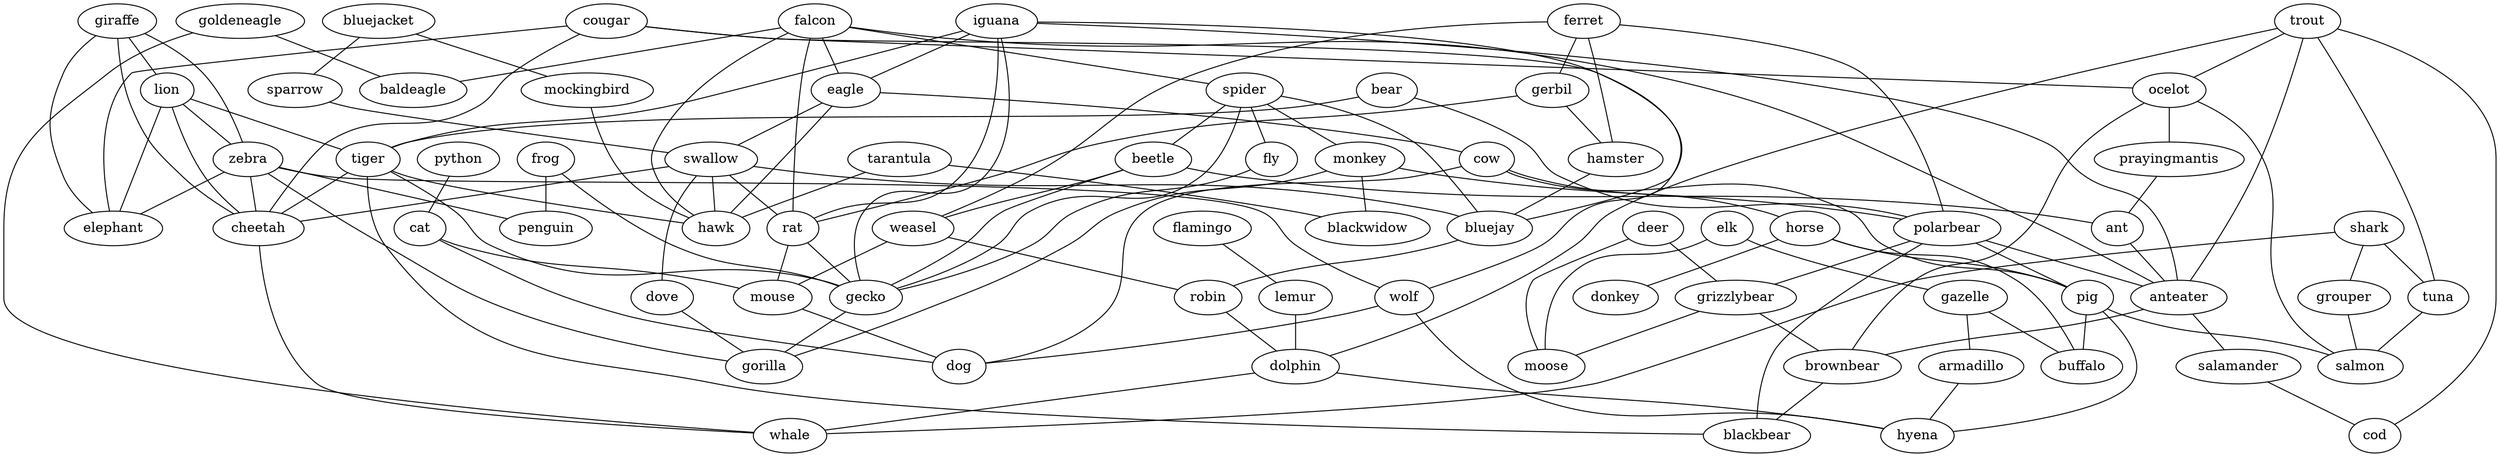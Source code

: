strict graph  {
	bluejacket -- sparrow	 [weight=1];
	bluejacket -- mockingbird	 [weight=1];
	sparrow -- swallow	 [weight=1];
	elk -- gazelle	 [weight=1];
	elk -- moose	 [weight=1];
	cougar -- wolf	 [weight=1];
	cougar -- ocelot	 [weight=1];
	cougar -- elephant	 [weight=1];
	cougar -- cheetah	 [weight=1];
	python -- cat	 [weight=1];
	bear -- polarbear	 [weight=1];
	bear -- tiger	 [weight=1];
	ferret -- gerbil	 [weight=1];
	ferret -- hamster	 [weight=1];
	ferret -- weasel	 [weight=1];
	ferret -- polarbear	 [weight=1];
	giraffe -- lion	 [weight=1];
	giraffe -- zebra	 [weight=1];
	giraffe -- elephant	 [weight=1];
	giraffe -- cheetah	 [weight=1];
	falcon -- spider	 [weight=1];
	falcon -- baldeagle	 [weight=1];
	falcon -- eagle	 [weight=1];
	falcon -- rat	 [weight=1];
	falcon -- anteater	 [weight=1];
	falcon -- hawk	 [weight=1];
	flamingo -- lemur	 [weight=1];
	goldeneagle -- baldeagle	 [weight=1];
	goldeneagle -- whale	 [weight=1];
	spider -- beetle	 [weight=1];
	spider -- monkey	 [weight=1];
	spider -- fly	 [weight=1];
	spider -- bluejay	 [weight=1];
	spider -- gecko	 [weight=1];
	lion -- zebra	 [weight=1];
	lion -- tiger	 [weight=1];
	lion -- elephant	 [weight=1];
	lion -- cheetah	 [weight=1];
	zebra -- wolf	 [weight=1];
	zebra -- penguin	 [weight=1];
	zebra -- elephant	 [weight=1];
	zebra -- cheetah	 [weight=1];
	zebra -- gorilla	 [weight=1];
	beetle -- weasel	 [weight=1];
	beetle -- ant	 [weight=1];
	beetle -- gecko	 [weight=1];
	tarantula -- hawk	 [weight=1];
	tarantula -- blackwidow	 [weight=1];
	iguana -- eagle	 [weight=1];
	iguana -- tiger	 [weight=1];
	iguana -- bluejay	 [weight=1];
	iguana -- rat	 [weight=1];
	iguana -- anteater	 [weight=1];
	iguana -- gecko	 [weight=1];
	trout -- ocelot	 [weight=1];
	trout -- tuna	 [weight=1];
	trout -- dolphin	 [weight=1];
	trout -- anteater	 [weight=1];
	trout -- cod	 [weight=1];
	eagle -- cow	 [weight=1];
	eagle -- swallow	 [weight=1];
	eagle -- hawk	 [weight=1];
	gerbil -- hamster	 [weight=1];
	gerbil -- rat	 [weight=1];
	cow -- horse	 [weight=1];
	cow -- pig	 [weight=1];
	cow -- dog	 [weight=1];
	lemur -- dolphin	 [weight=1];
	wolf -- dog	 [weight=1];
	wolf -- hyena	 [weight=1];
	hamster -- bluejay	 [weight=1];
	swallow -- bluejay	 [weight=1];
	swallow -- rat	 [weight=1];
	swallow -- cheetah	 [weight=1];
	swallow -- hawk	 [weight=1];
	swallow -- dove	 [weight=1];
	gazelle -- armadillo	 [weight=1];
	gazelle -- buffalo	 [weight=1];
	shark -- tuna	 [weight=1];
	shark -- grouper	 [weight=1];
	shark -- whale	 [weight=1];
	weasel -- robin	 [weight=1];
	weasel -- mouse	 [weight=1];
	ocelot -- prayingmantis	 [weight=1];
	ocelot -- brownbear	 [weight=1];
	ocelot -- salmon	 [weight=1];
	tuna -- salmon	 [weight=1];
	horse -- donkey	 [weight=1];
	horse -- pig	 [weight=1];
	horse -- buffalo	 [weight=1];
	monkey -- polarbear	 [weight=1];
	monkey -- gorilla	 [weight=1];
	monkey -- blackwidow	 [weight=1];
	prayingmantis -- ant	 [weight=1];
	frog -- penguin	 [weight=1];
	frog -- gecko	 [weight=1];
	polarbear -- pig	 [weight=1];
	polarbear -- anteater	 [weight=1];
	polarbear -- grizzlybear	 [weight=1];
	polarbear -- blackbear	 [weight=1];
	tiger -- gecko	 [weight=1];
	tiger -- cheetah	 [weight=1];
	tiger -- hawk	 [weight=1];
	tiger -- blackbear	 [weight=1];
	armadillo -- hyena	 [weight=1];
	fly -- gecko	 [weight=1];
	bluejay -- robin	 [weight=1];
	cat -- mouse	 [weight=1];
	cat -- dog	 [weight=1];
	robin -- dolphin	 [weight=1];
	dolphin -- whale	 [weight=1];
	dolphin -- hyena	 [weight=1];
	deer -- grizzlybear	 [weight=1];
	deer -- moose	 [weight=1];
	pig -- salmon	 [weight=1];
	pig -- hyena	 [weight=1];
	pig -- buffalo	 [weight=1];
	ant -- anteater	 [weight=1];
	rat -- gecko	 [weight=1];
	rat -- mouse	 [weight=1];
	mockingbird -- hawk	 [weight=1];
	anteater -- brownbear	 [weight=1];
	anteater -- salamander	 [weight=1];
	grizzlybear -- brownbear	 [weight=1];
	grizzlybear -- moose	 [weight=1];
	gecko -- gorilla	 [weight=1];
	grouper -- salmon	 [weight=1];
	mouse -- dog	 [weight=1];
	cheetah -- whale	 [weight=1];
	brownbear -- blackbear	 [weight=1];
	salamander -- cod	 [weight=1];
	dove -- gorilla	 [weight=1];
}
